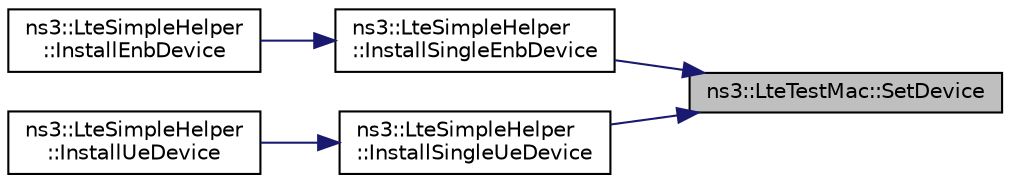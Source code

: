 digraph "ns3::LteTestMac::SetDevice"
{
 // LATEX_PDF_SIZE
  edge [fontname="Helvetica",fontsize="10",labelfontname="Helvetica",labelfontsize="10"];
  node [fontname="Helvetica",fontsize="10",shape=record];
  rankdir="RL";
  Node1 [label="ns3::LteTestMac::SetDevice",height=0.2,width=0.4,color="black", fillcolor="grey75", style="filled", fontcolor="black",tooltip="Set the device function."];
  Node1 -> Node2 [dir="back",color="midnightblue",fontsize="10",style="solid",fontname="Helvetica"];
  Node2 [label="ns3::LteSimpleHelper\l::InstallSingleEnbDevice",height=0.2,width=0.4,color="black", fillcolor="white", style="filled",URL="$classns3_1_1_lte_simple_helper.html#a11fa8933e6487a366ed4a9652c3b2950",tooltip="Install single ENB device."];
  Node2 -> Node3 [dir="back",color="midnightblue",fontsize="10",style="solid",fontname="Helvetica"];
  Node3 [label="ns3::LteSimpleHelper\l::InstallEnbDevice",height=0.2,width=0.4,color="black", fillcolor="white", style="filled",URL="$classns3_1_1_lte_simple_helper.html#a406e71dd8dcda8fa2f9a9fc31ff6494a",tooltip="create a set of eNB devices"];
  Node1 -> Node4 [dir="back",color="midnightblue",fontsize="10",style="solid",fontname="Helvetica"];
  Node4 [label="ns3::LteSimpleHelper\l::InstallSingleUeDevice",height=0.2,width=0.4,color="black", fillcolor="white", style="filled",URL="$classns3_1_1_lte_simple_helper.html#a4416da6e8b2bb30909b32b9a82dfd4c0",tooltip="Install single UE device."];
  Node4 -> Node5 [dir="back",color="midnightblue",fontsize="10",style="solid",fontname="Helvetica"];
  Node5 [label="ns3::LteSimpleHelper\l::InstallUeDevice",height=0.2,width=0.4,color="black", fillcolor="white", style="filled",URL="$classns3_1_1_lte_simple_helper.html#aa575a9480b50754a2a01e038ca5c5f27",tooltip="create a set of UE devices"];
}
